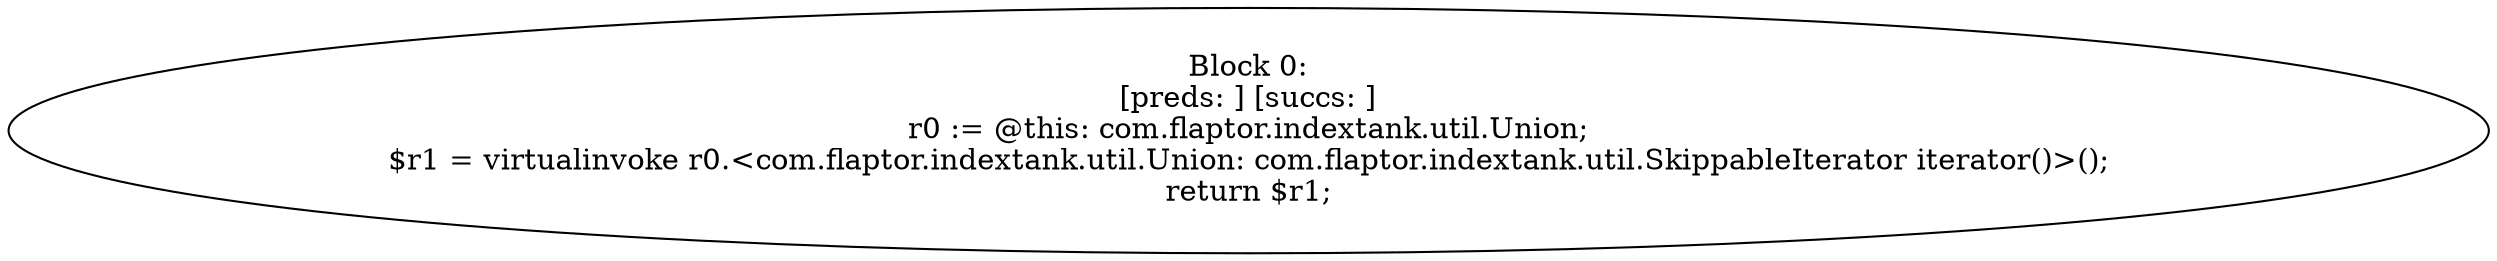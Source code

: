 digraph "unitGraph" {
    "Block 0:
[preds: ] [succs: ]
r0 := @this: com.flaptor.indextank.util.Union;
$r1 = virtualinvoke r0.<com.flaptor.indextank.util.Union: com.flaptor.indextank.util.SkippableIterator iterator()>();
return $r1;
"
}
